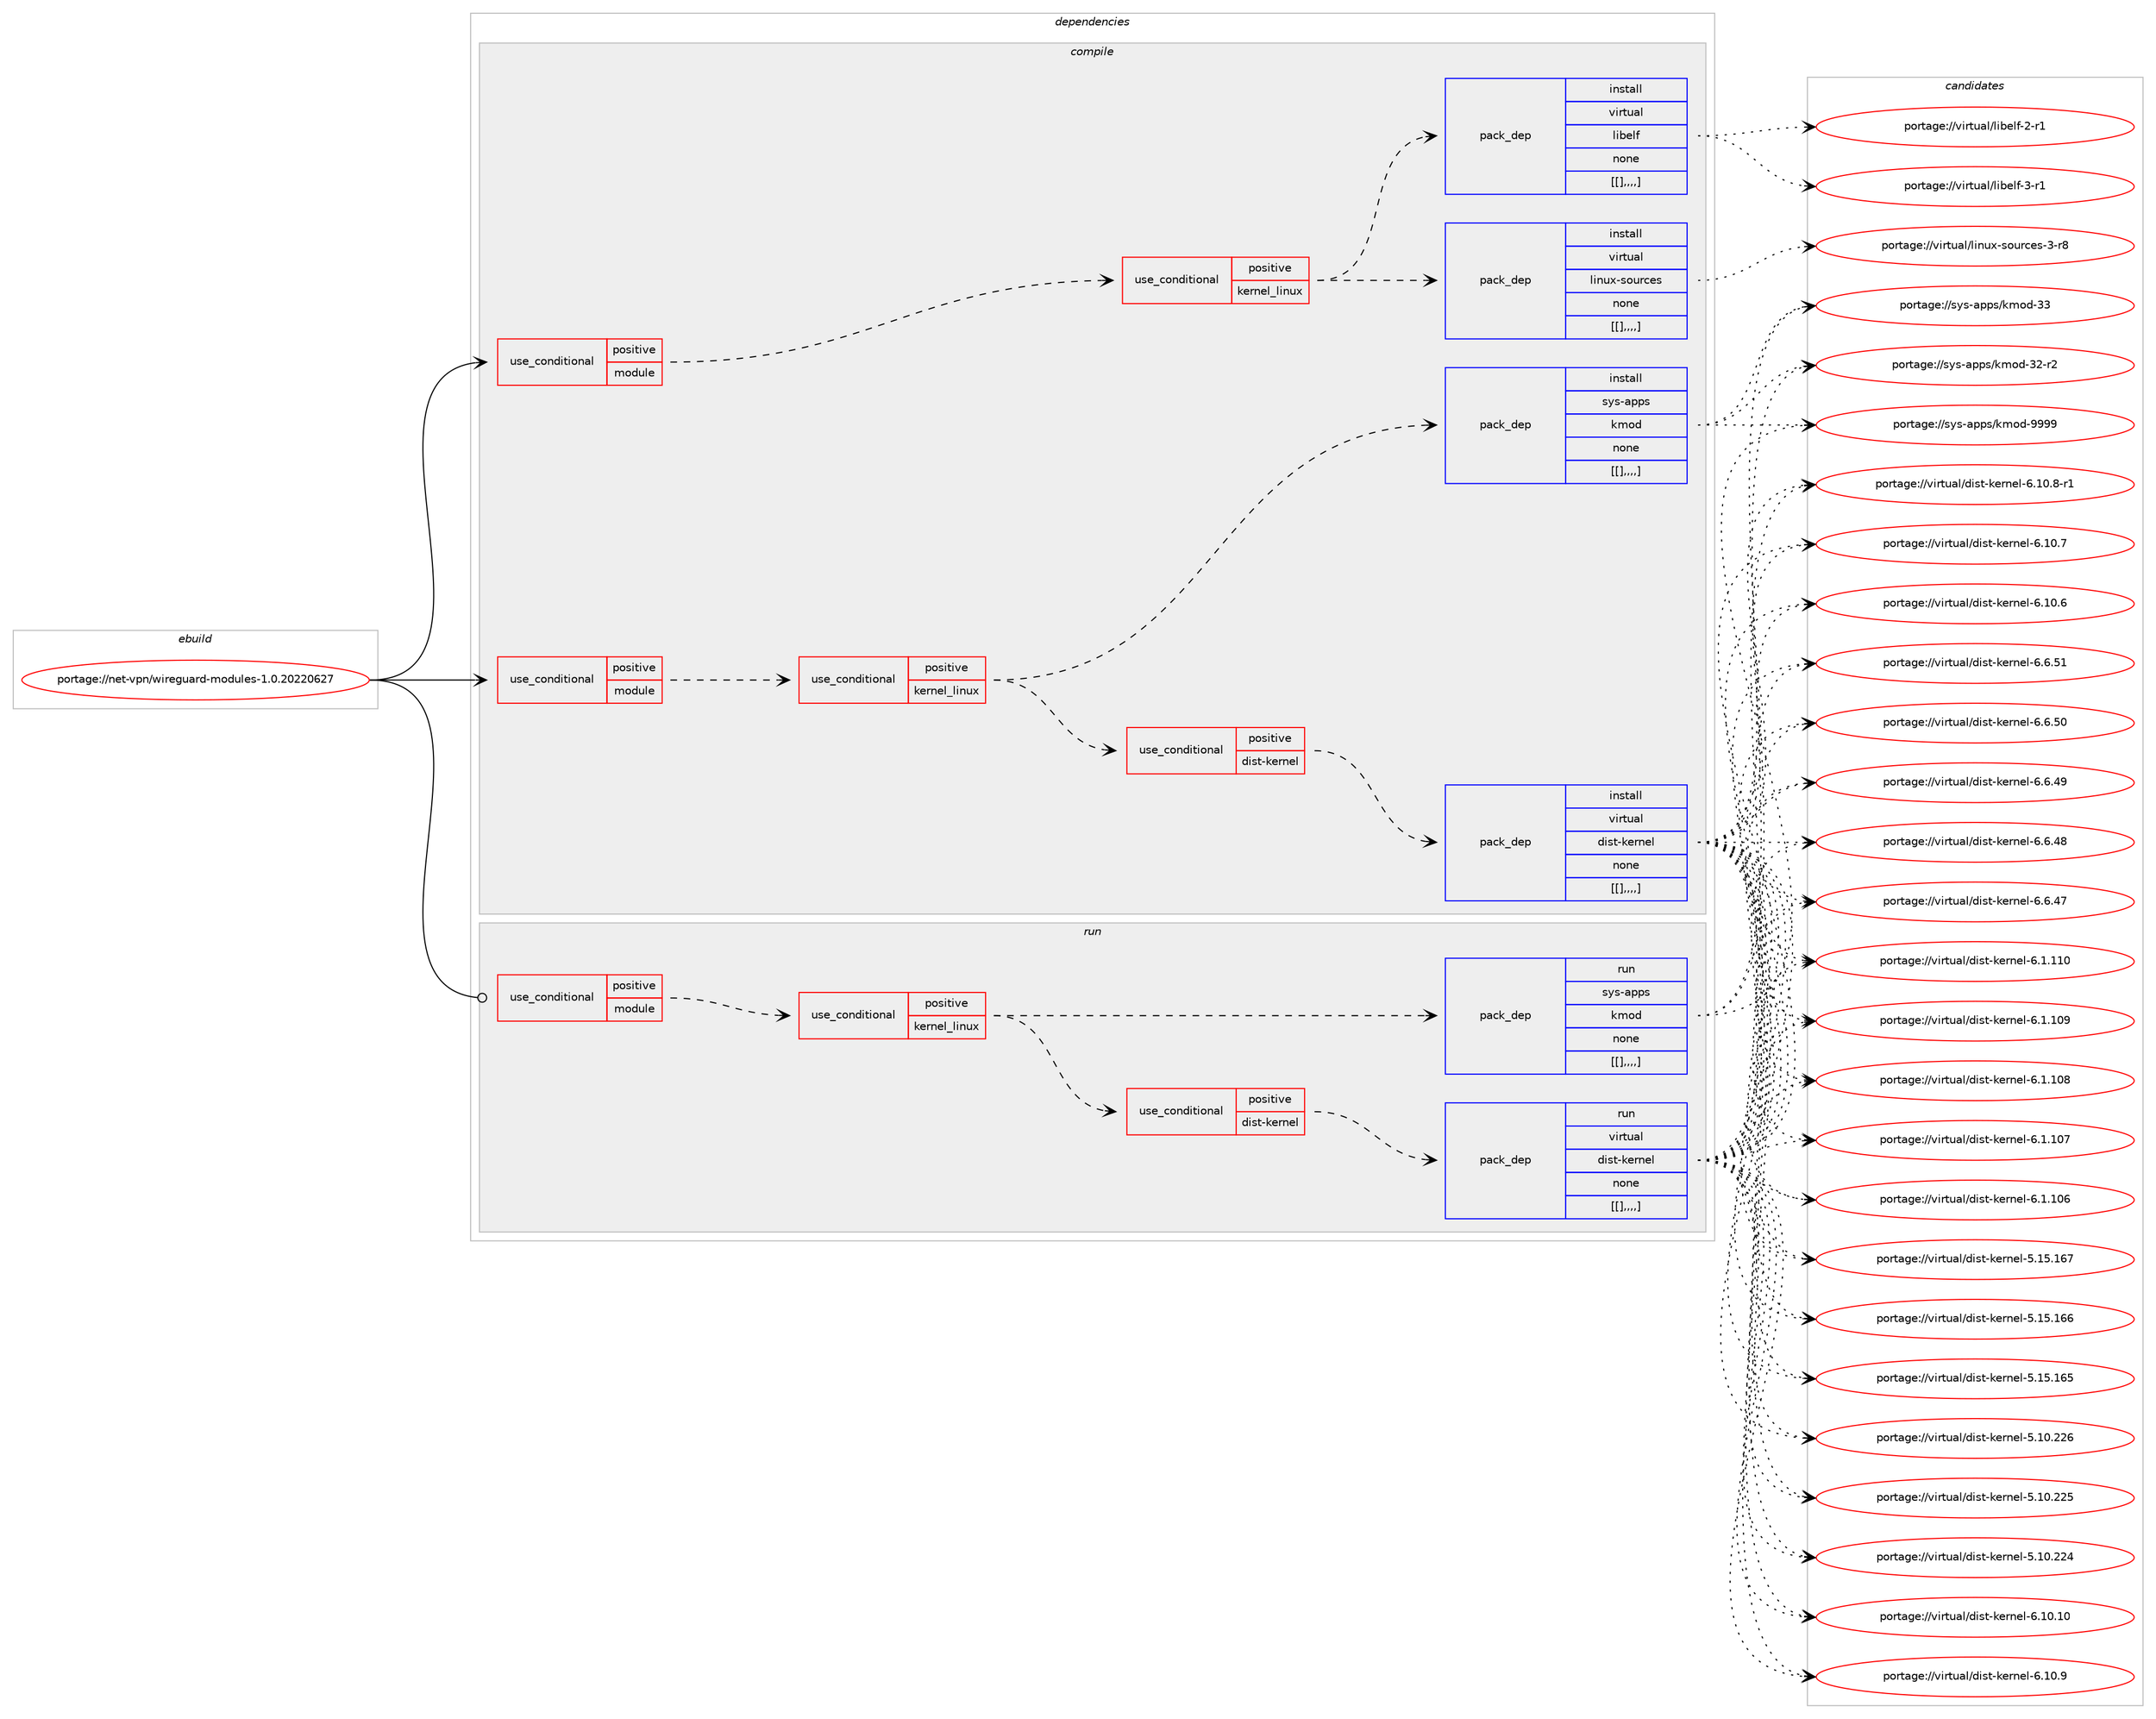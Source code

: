 digraph prolog {

# *************
# Graph options
# *************

newrank=true;
concentrate=true;
compound=true;
graph [rankdir=LR,fontname=Helvetica,fontsize=10,ranksep=1.5];#, ranksep=2.5, nodesep=0.2];
edge  [arrowhead=vee];
node  [fontname=Helvetica,fontsize=10];

# **********
# The ebuild
# **********

subgraph cluster_leftcol {
color=gray;
label=<<i>ebuild</i>>;
id [label="portage://net-vpn/wireguard-modules-1.0.20220627", color=red, width=4, href="../net-vpn/wireguard-modules-1.0.20220627.svg"];
}

# ****************
# The dependencies
# ****************

subgraph cluster_midcol {
color=gray;
label=<<i>dependencies</i>>;
subgraph cluster_compile {
fillcolor="#eeeeee";
style=filled;
label=<<i>compile</i>>;
subgraph cond106409 {
dependency403802 [label=<<TABLE BORDER="0" CELLBORDER="1" CELLSPACING="0" CELLPADDING="4"><TR><TD ROWSPAN="3" CELLPADDING="10">use_conditional</TD></TR><TR><TD>positive</TD></TR><TR><TD>module</TD></TR></TABLE>>, shape=none, color=red];
subgraph cond106410 {
dependency403803 [label=<<TABLE BORDER="0" CELLBORDER="1" CELLSPACING="0" CELLPADDING="4"><TR><TD ROWSPAN="3" CELLPADDING="10">use_conditional</TD></TR><TR><TD>positive</TD></TR><TR><TD>kernel_linux</TD></TR></TABLE>>, shape=none, color=red];
subgraph pack294453 {
dependency403804 [label=<<TABLE BORDER="0" CELLBORDER="1" CELLSPACING="0" CELLPADDING="4" WIDTH="220"><TR><TD ROWSPAN="6" CELLPADDING="30">pack_dep</TD></TR><TR><TD WIDTH="110">install</TD></TR><TR><TD>sys-apps</TD></TR><TR><TD>kmod</TD></TR><TR><TD>none</TD></TR><TR><TD>[[],,,,]</TD></TR></TABLE>>, shape=none, color=blue];
}
dependency403803:e -> dependency403804:w [weight=20,style="dashed",arrowhead="vee"];
subgraph cond106411 {
dependency403805 [label=<<TABLE BORDER="0" CELLBORDER="1" CELLSPACING="0" CELLPADDING="4"><TR><TD ROWSPAN="3" CELLPADDING="10">use_conditional</TD></TR><TR><TD>positive</TD></TR><TR><TD>dist-kernel</TD></TR></TABLE>>, shape=none, color=red];
subgraph pack294454 {
dependency403806 [label=<<TABLE BORDER="0" CELLBORDER="1" CELLSPACING="0" CELLPADDING="4" WIDTH="220"><TR><TD ROWSPAN="6" CELLPADDING="30">pack_dep</TD></TR><TR><TD WIDTH="110">install</TD></TR><TR><TD>virtual</TD></TR><TR><TD>dist-kernel</TD></TR><TR><TD>none</TD></TR><TR><TD>[[],,,,]</TD></TR></TABLE>>, shape=none, color=blue];
}
dependency403805:e -> dependency403806:w [weight=20,style="dashed",arrowhead="vee"];
}
dependency403803:e -> dependency403805:w [weight=20,style="dashed",arrowhead="vee"];
}
dependency403802:e -> dependency403803:w [weight=20,style="dashed",arrowhead="vee"];
}
id:e -> dependency403802:w [weight=20,style="solid",arrowhead="vee"];
subgraph cond106412 {
dependency403807 [label=<<TABLE BORDER="0" CELLBORDER="1" CELLSPACING="0" CELLPADDING="4"><TR><TD ROWSPAN="3" CELLPADDING="10">use_conditional</TD></TR><TR><TD>positive</TD></TR><TR><TD>module</TD></TR></TABLE>>, shape=none, color=red];
subgraph cond106413 {
dependency403808 [label=<<TABLE BORDER="0" CELLBORDER="1" CELLSPACING="0" CELLPADDING="4"><TR><TD ROWSPAN="3" CELLPADDING="10">use_conditional</TD></TR><TR><TD>positive</TD></TR><TR><TD>kernel_linux</TD></TR></TABLE>>, shape=none, color=red];
subgraph pack294455 {
dependency403809 [label=<<TABLE BORDER="0" CELLBORDER="1" CELLSPACING="0" CELLPADDING="4" WIDTH="220"><TR><TD ROWSPAN="6" CELLPADDING="30">pack_dep</TD></TR><TR><TD WIDTH="110">install</TD></TR><TR><TD>virtual</TD></TR><TR><TD>linux-sources</TD></TR><TR><TD>none</TD></TR><TR><TD>[[],,,,]</TD></TR></TABLE>>, shape=none, color=blue];
}
dependency403808:e -> dependency403809:w [weight=20,style="dashed",arrowhead="vee"];
subgraph pack294456 {
dependency403810 [label=<<TABLE BORDER="0" CELLBORDER="1" CELLSPACING="0" CELLPADDING="4" WIDTH="220"><TR><TD ROWSPAN="6" CELLPADDING="30">pack_dep</TD></TR><TR><TD WIDTH="110">install</TD></TR><TR><TD>virtual</TD></TR><TR><TD>libelf</TD></TR><TR><TD>none</TD></TR><TR><TD>[[],,,,]</TD></TR></TABLE>>, shape=none, color=blue];
}
dependency403808:e -> dependency403810:w [weight=20,style="dashed",arrowhead="vee"];
}
dependency403807:e -> dependency403808:w [weight=20,style="dashed",arrowhead="vee"];
}
id:e -> dependency403807:w [weight=20,style="solid",arrowhead="vee"];
}
subgraph cluster_compileandrun {
fillcolor="#eeeeee";
style=filled;
label=<<i>compile and run</i>>;
}
subgraph cluster_run {
fillcolor="#eeeeee";
style=filled;
label=<<i>run</i>>;
subgraph cond106414 {
dependency403811 [label=<<TABLE BORDER="0" CELLBORDER="1" CELLSPACING="0" CELLPADDING="4"><TR><TD ROWSPAN="3" CELLPADDING="10">use_conditional</TD></TR><TR><TD>positive</TD></TR><TR><TD>module</TD></TR></TABLE>>, shape=none, color=red];
subgraph cond106415 {
dependency403812 [label=<<TABLE BORDER="0" CELLBORDER="1" CELLSPACING="0" CELLPADDING="4"><TR><TD ROWSPAN="3" CELLPADDING="10">use_conditional</TD></TR><TR><TD>positive</TD></TR><TR><TD>kernel_linux</TD></TR></TABLE>>, shape=none, color=red];
subgraph pack294457 {
dependency403813 [label=<<TABLE BORDER="0" CELLBORDER="1" CELLSPACING="0" CELLPADDING="4" WIDTH="220"><TR><TD ROWSPAN="6" CELLPADDING="30">pack_dep</TD></TR><TR><TD WIDTH="110">run</TD></TR><TR><TD>sys-apps</TD></TR><TR><TD>kmod</TD></TR><TR><TD>none</TD></TR><TR><TD>[[],,,,]</TD></TR></TABLE>>, shape=none, color=blue];
}
dependency403812:e -> dependency403813:w [weight=20,style="dashed",arrowhead="vee"];
subgraph cond106416 {
dependency403814 [label=<<TABLE BORDER="0" CELLBORDER="1" CELLSPACING="0" CELLPADDING="4"><TR><TD ROWSPAN="3" CELLPADDING="10">use_conditional</TD></TR><TR><TD>positive</TD></TR><TR><TD>dist-kernel</TD></TR></TABLE>>, shape=none, color=red];
subgraph pack294458 {
dependency403815 [label=<<TABLE BORDER="0" CELLBORDER="1" CELLSPACING="0" CELLPADDING="4" WIDTH="220"><TR><TD ROWSPAN="6" CELLPADDING="30">pack_dep</TD></TR><TR><TD WIDTH="110">run</TD></TR><TR><TD>virtual</TD></TR><TR><TD>dist-kernel</TD></TR><TR><TD>none</TD></TR><TR><TD>[[],,,,]</TD></TR></TABLE>>, shape=none, color=blue];
}
dependency403814:e -> dependency403815:w [weight=20,style="dashed",arrowhead="vee"];
}
dependency403812:e -> dependency403814:w [weight=20,style="dashed",arrowhead="vee"];
}
dependency403811:e -> dependency403812:w [weight=20,style="dashed",arrowhead="vee"];
}
id:e -> dependency403811:w [weight=20,style="solid",arrowhead="odot"];
}
}

# **************
# The candidates
# **************

subgraph cluster_choices {
rank=same;
color=gray;
label=<<i>candidates</i>>;

subgraph choice294453 {
color=black;
nodesep=1;
choice1151211154597112112115471071091111004557575757 [label="portage://sys-apps/kmod-9999", color=red, width=4,href="../sys-apps/kmod-9999.svg"];
choice115121115459711211211547107109111100455151 [label="portage://sys-apps/kmod-33", color=red, width=4,href="../sys-apps/kmod-33.svg"];
choice1151211154597112112115471071091111004551504511450 [label="portage://sys-apps/kmod-32-r2", color=red, width=4,href="../sys-apps/kmod-32-r2.svg"];
dependency403804:e -> choice1151211154597112112115471071091111004557575757:w [style=dotted,weight="100"];
dependency403804:e -> choice115121115459711211211547107109111100455151:w [style=dotted,weight="100"];
dependency403804:e -> choice1151211154597112112115471071091111004551504511450:w [style=dotted,weight="100"];
}
subgraph choice294454 {
color=black;
nodesep=1;
choice1181051141161179710847100105115116451071011141101011084554464948464948 [label="portage://virtual/dist-kernel-6.10.10", color=red, width=4,href="../virtual/dist-kernel-6.10.10.svg"];
choice11810511411611797108471001051151164510710111411010110845544649484657 [label="portage://virtual/dist-kernel-6.10.9", color=red, width=4,href="../virtual/dist-kernel-6.10.9.svg"];
choice118105114116117971084710010511511645107101114110101108455446494846564511449 [label="portage://virtual/dist-kernel-6.10.8-r1", color=red, width=4,href="../virtual/dist-kernel-6.10.8-r1.svg"];
choice11810511411611797108471001051151164510710111411010110845544649484655 [label="portage://virtual/dist-kernel-6.10.7", color=red, width=4,href="../virtual/dist-kernel-6.10.7.svg"];
choice11810511411611797108471001051151164510710111411010110845544649484654 [label="portage://virtual/dist-kernel-6.10.6", color=red, width=4,href="../virtual/dist-kernel-6.10.6.svg"];
choice11810511411611797108471001051151164510710111411010110845544654465349 [label="portage://virtual/dist-kernel-6.6.51", color=red, width=4,href="../virtual/dist-kernel-6.6.51.svg"];
choice11810511411611797108471001051151164510710111411010110845544654465348 [label="portage://virtual/dist-kernel-6.6.50", color=red, width=4,href="../virtual/dist-kernel-6.6.50.svg"];
choice11810511411611797108471001051151164510710111411010110845544654465257 [label="portage://virtual/dist-kernel-6.6.49", color=red, width=4,href="../virtual/dist-kernel-6.6.49.svg"];
choice11810511411611797108471001051151164510710111411010110845544654465256 [label="portage://virtual/dist-kernel-6.6.48", color=red, width=4,href="../virtual/dist-kernel-6.6.48.svg"];
choice11810511411611797108471001051151164510710111411010110845544654465255 [label="portage://virtual/dist-kernel-6.6.47", color=red, width=4,href="../virtual/dist-kernel-6.6.47.svg"];
choice1181051141161179710847100105115116451071011141101011084554464946494948 [label="portage://virtual/dist-kernel-6.1.110", color=red, width=4,href="../virtual/dist-kernel-6.1.110.svg"];
choice1181051141161179710847100105115116451071011141101011084554464946494857 [label="portage://virtual/dist-kernel-6.1.109", color=red, width=4,href="../virtual/dist-kernel-6.1.109.svg"];
choice1181051141161179710847100105115116451071011141101011084554464946494856 [label="portage://virtual/dist-kernel-6.1.108", color=red, width=4,href="../virtual/dist-kernel-6.1.108.svg"];
choice1181051141161179710847100105115116451071011141101011084554464946494855 [label="portage://virtual/dist-kernel-6.1.107", color=red, width=4,href="../virtual/dist-kernel-6.1.107.svg"];
choice1181051141161179710847100105115116451071011141101011084554464946494854 [label="portage://virtual/dist-kernel-6.1.106", color=red, width=4,href="../virtual/dist-kernel-6.1.106.svg"];
choice118105114116117971084710010511511645107101114110101108455346495346495455 [label="portage://virtual/dist-kernel-5.15.167", color=red, width=4,href="../virtual/dist-kernel-5.15.167.svg"];
choice118105114116117971084710010511511645107101114110101108455346495346495454 [label="portage://virtual/dist-kernel-5.15.166", color=red, width=4,href="../virtual/dist-kernel-5.15.166.svg"];
choice118105114116117971084710010511511645107101114110101108455346495346495453 [label="portage://virtual/dist-kernel-5.15.165", color=red, width=4,href="../virtual/dist-kernel-5.15.165.svg"];
choice118105114116117971084710010511511645107101114110101108455346494846505054 [label="portage://virtual/dist-kernel-5.10.226", color=red, width=4,href="../virtual/dist-kernel-5.10.226.svg"];
choice118105114116117971084710010511511645107101114110101108455346494846505053 [label="portage://virtual/dist-kernel-5.10.225", color=red, width=4,href="../virtual/dist-kernel-5.10.225.svg"];
choice118105114116117971084710010511511645107101114110101108455346494846505052 [label="portage://virtual/dist-kernel-5.10.224", color=red, width=4,href="../virtual/dist-kernel-5.10.224.svg"];
dependency403806:e -> choice1181051141161179710847100105115116451071011141101011084554464948464948:w [style=dotted,weight="100"];
dependency403806:e -> choice11810511411611797108471001051151164510710111411010110845544649484657:w [style=dotted,weight="100"];
dependency403806:e -> choice118105114116117971084710010511511645107101114110101108455446494846564511449:w [style=dotted,weight="100"];
dependency403806:e -> choice11810511411611797108471001051151164510710111411010110845544649484655:w [style=dotted,weight="100"];
dependency403806:e -> choice11810511411611797108471001051151164510710111411010110845544649484654:w [style=dotted,weight="100"];
dependency403806:e -> choice11810511411611797108471001051151164510710111411010110845544654465349:w [style=dotted,weight="100"];
dependency403806:e -> choice11810511411611797108471001051151164510710111411010110845544654465348:w [style=dotted,weight="100"];
dependency403806:e -> choice11810511411611797108471001051151164510710111411010110845544654465257:w [style=dotted,weight="100"];
dependency403806:e -> choice11810511411611797108471001051151164510710111411010110845544654465256:w [style=dotted,weight="100"];
dependency403806:e -> choice11810511411611797108471001051151164510710111411010110845544654465255:w [style=dotted,weight="100"];
dependency403806:e -> choice1181051141161179710847100105115116451071011141101011084554464946494948:w [style=dotted,weight="100"];
dependency403806:e -> choice1181051141161179710847100105115116451071011141101011084554464946494857:w [style=dotted,weight="100"];
dependency403806:e -> choice1181051141161179710847100105115116451071011141101011084554464946494856:w [style=dotted,weight="100"];
dependency403806:e -> choice1181051141161179710847100105115116451071011141101011084554464946494855:w [style=dotted,weight="100"];
dependency403806:e -> choice1181051141161179710847100105115116451071011141101011084554464946494854:w [style=dotted,weight="100"];
dependency403806:e -> choice118105114116117971084710010511511645107101114110101108455346495346495455:w [style=dotted,weight="100"];
dependency403806:e -> choice118105114116117971084710010511511645107101114110101108455346495346495454:w [style=dotted,weight="100"];
dependency403806:e -> choice118105114116117971084710010511511645107101114110101108455346495346495453:w [style=dotted,weight="100"];
dependency403806:e -> choice118105114116117971084710010511511645107101114110101108455346494846505054:w [style=dotted,weight="100"];
dependency403806:e -> choice118105114116117971084710010511511645107101114110101108455346494846505053:w [style=dotted,weight="100"];
dependency403806:e -> choice118105114116117971084710010511511645107101114110101108455346494846505052:w [style=dotted,weight="100"];
}
subgraph choice294455 {
color=black;
nodesep=1;
choice1181051141161179710847108105110117120451151111171149910111545514511456 [label="portage://virtual/linux-sources-3-r8", color=red, width=4,href="../virtual/linux-sources-3-r8.svg"];
dependency403809:e -> choice1181051141161179710847108105110117120451151111171149910111545514511456:w [style=dotted,weight="100"];
}
subgraph choice294456 {
color=black;
nodesep=1;
choice11810511411611797108471081059810110810245514511449 [label="portage://virtual/libelf-3-r1", color=red, width=4,href="../virtual/libelf-3-r1.svg"];
choice11810511411611797108471081059810110810245504511449 [label="portage://virtual/libelf-2-r1", color=red, width=4,href="../virtual/libelf-2-r1.svg"];
dependency403810:e -> choice11810511411611797108471081059810110810245514511449:w [style=dotted,weight="100"];
dependency403810:e -> choice11810511411611797108471081059810110810245504511449:w [style=dotted,weight="100"];
}
subgraph choice294457 {
color=black;
nodesep=1;
choice1151211154597112112115471071091111004557575757 [label="portage://sys-apps/kmod-9999", color=red, width=4,href="../sys-apps/kmod-9999.svg"];
choice115121115459711211211547107109111100455151 [label="portage://sys-apps/kmod-33", color=red, width=4,href="../sys-apps/kmod-33.svg"];
choice1151211154597112112115471071091111004551504511450 [label="portage://sys-apps/kmod-32-r2", color=red, width=4,href="../sys-apps/kmod-32-r2.svg"];
dependency403813:e -> choice1151211154597112112115471071091111004557575757:w [style=dotted,weight="100"];
dependency403813:e -> choice115121115459711211211547107109111100455151:w [style=dotted,weight="100"];
dependency403813:e -> choice1151211154597112112115471071091111004551504511450:w [style=dotted,weight="100"];
}
subgraph choice294458 {
color=black;
nodesep=1;
choice1181051141161179710847100105115116451071011141101011084554464948464948 [label="portage://virtual/dist-kernel-6.10.10", color=red, width=4,href="../virtual/dist-kernel-6.10.10.svg"];
choice11810511411611797108471001051151164510710111411010110845544649484657 [label="portage://virtual/dist-kernel-6.10.9", color=red, width=4,href="../virtual/dist-kernel-6.10.9.svg"];
choice118105114116117971084710010511511645107101114110101108455446494846564511449 [label="portage://virtual/dist-kernel-6.10.8-r1", color=red, width=4,href="../virtual/dist-kernel-6.10.8-r1.svg"];
choice11810511411611797108471001051151164510710111411010110845544649484655 [label="portage://virtual/dist-kernel-6.10.7", color=red, width=4,href="../virtual/dist-kernel-6.10.7.svg"];
choice11810511411611797108471001051151164510710111411010110845544649484654 [label="portage://virtual/dist-kernel-6.10.6", color=red, width=4,href="../virtual/dist-kernel-6.10.6.svg"];
choice11810511411611797108471001051151164510710111411010110845544654465349 [label="portage://virtual/dist-kernel-6.6.51", color=red, width=4,href="../virtual/dist-kernel-6.6.51.svg"];
choice11810511411611797108471001051151164510710111411010110845544654465348 [label="portage://virtual/dist-kernel-6.6.50", color=red, width=4,href="../virtual/dist-kernel-6.6.50.svg"];
choice11810511411611797108471001051151164510710111411010110845544654465257 [label="portage://virtual/dist-kernel-6.6.49", color=red, width=4,href="../virtual/dist-kernel-6.6.49.svg"];
choice11810511411611797108471001051151164510710111411010110845544654465256 [label="portage://virtual/dist-kernel-6.6.48", color=red, width=4,href="../virtual/dist-kernel-6.6.48.svg"];
choice11810511411611797108471001051151164510710111411010110845544654465255 [label="portage://virtual/dist-kernel-6.6.47", color=red, width=4,href="../virtual/dist-kernel-6.6.47.svg"];
choice1181051141161179710847100105115116451071011141101011084554464946494948 [label="portage://virtual/dist-kernel-6.1.110", color=red, width=4,href="../virtual/dist-kernel-6.1.110.svg"];
choice1181051141161179710847100105115116451071011141101011084554464946494857 [label="portage://virtual/dist-kernel-6.1.109", color=red, width=4,href="../virtual/dist-kernel-6.1.109.svg"];
choice1181051141161179710847100105115116451071011141101011084554464946494856 [label="portage://virtual/dist-kernel-6.1.108", color=red, width=4,href="../virtual/dist-kernel-6.1.108.svg"];
choice1181051141161179710847100105115116451071011141101011084554464946494855 [label="portage://virtual/dist-kernel-6.1.107", color=red, width=4,href="../virtual/dist-kernel-6.1.107.svg"];
choice1181051141161179710847100105115116451071011141101011084554464946494854 [label="portage://virtual/dist-kernel-6.1.106", color=red, width=4,href="../virtual/dist-kernel-6.1.106.svg"];
choice118105114116117971084710010511511645107101114110101108455346495346495455 [label="portage://virtual/dist-kernel-5.15.167", color=red, width=4,href="../virtual/dist-kernel-5.15.167.svg"];
choice118105114116117971084710010511511645107101114110101108455346495346495454 [label="portage://virtual/dist-kernel-5.15.166", color=red, width=4,href="../virtual/dist-kernel-5.15.166.svg"];
choice118105114116117971084710010511511645107101114110101108455346495346495453 [label="portage://virtual/dist-kernel-5.15.165", color=red, width=4,href="../virtual/dist-kernel-5.15.165.svg"];
choice118105114116117971084710010511511645107101114110101108455346494846505054 [label="portage://virtual/dist-kernel-5.10.226", color=red, width=4,href="../virtual/dist-kernel-5.10.226.svg"];
choice118105114116117971084710010511511645107101114110101108455346494846505053 [label="portage://virtual/dist-kernel-5.10.225", color=red, width=4,href="../virtual/dist-kernel-5.10.225.svg"];
choice118105114116117971084710010511511645107101114110101108455346494846505052 [label="portage://virtual/dist-kernel-5.10.224", color=red, width=4,href="../virtual/dist-kernel-5.10.224.svg"];
dependency403815:e -> choice1181051141161179710847100105115116451071011141101011084554464948464948:w [style=dotted,weight="100"];
dependency403815:e -> choice11810511411611797108471001051151164510710111411010110845544649484657:w [style=dotted,weight="100"];
dependency403815:e -> choice118105114116117971084710010511511645107101114110101108455446494846564511449:w [style=dotted,weight="100"];
dependency403815:e -> choice11810511411611797108471001051151164510710111411010110845544649484655:w [style=dotted,weight="100"];
dependency403815:e -> choice11810511411611797108471001051151164510710111411010110845544649484654:w [style=dotted,weight="100"];
dependency403815:e -> choice11810511411611797108471001051151164510710111411010110845544654465349:w [style=dotted,weight="100"];
dependency403815:e -> choice11810511411611797108471001051151164510710111411010110845544654465348:w [style=dotted,weight="100"];
dependency403815:e -> choice11810511411611797108471001051151164510710111411010110845544654465257:w [style=dotted,weight="100"];
dependency403815:e -> choice11810511411611797108471001051151164510710111411010110845544654465256:w [style=dotted,weight="100"];
dependency403815:e -> choice11810511411611797108471001051151164510710111411010110845544654465255:w [style=dotted,weight="100"];
dependency403815:e -> choice1181051141161179710847100105115116451071011141101011084554464946494948:w [style=dotted,weight="100"];
dependency403815:e -> choice1181051141161179710847100105115116451071011141101011084554464946494857:w [style=dotted,weight="100"];
dependency403815:e -> choice1181051141161179710847100105115116451071011141101011084554464946494856:w [style=dotted,weight="100"];
dependency403815:e -> choice1181051141161179710847100105115116451071011141101011084554464946494855:w [style=dotted,weight="100"];
dependency403815:e -> choice1181051141161179710847100105115116451071011141101011084554464946494854:w [style=dotted,weight="100"];
dependency403815:e -> choice118105114116117971084710010511511645107101114110101108455346495346495455:w [style=dotted,weight="100"];
dependency403815:e -> choice118105114116117971084710010511511645107101114110101108455346495346495454:w [style=dotted,weight="100"];
dependency403815:e -> choice118105114116117971084710010511511645107101114110101108455346495346495453:w [style=dotted,weight="100"];
dependency403815:e -> choice118105114116117971084710010511511645107101114110101108455346494846505054:w [style=dotted,weight="100"];
dependency403815:e -> choice118105114116117971084710010511511645107101114110101108455346494846505053:w [style=dotted,weight="100"];
dependency403815:e -> choice118105114116117971084710010511511645107101114110101108455346494846505052:w [style=dotted,weight="100"];
}
}

}
